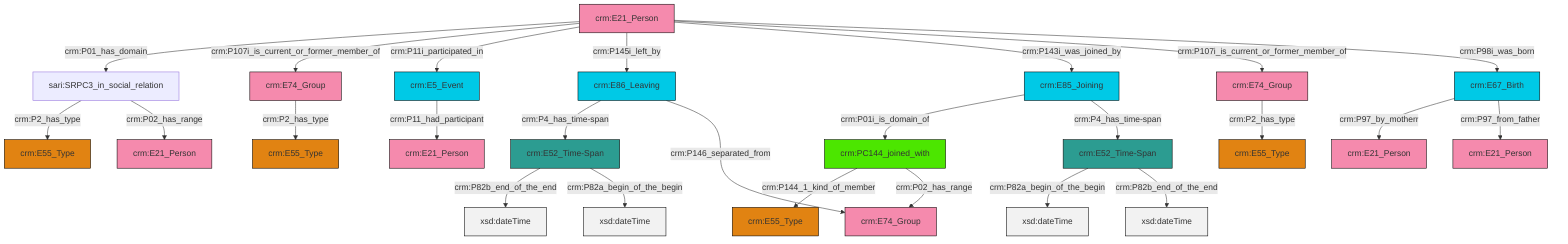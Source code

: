 graph TD
classDef Literal fill:#f2f2f2,stroke:#000000;
classDef CRM_Entity fill:#FFFFFF,stroke:#000000;
classDef Temporal_Entity fill:#00C9E6, stroke:#000000;
classDef Type fill:#E18312, stroke:#000000;
classDef Time-Span fill:#2C9C91, stroke:#000000;
classDef Appellation fill:#FFEB7F, stroke:#000000;
classDef Place fill:#008836, stroke:#000000;
classDef Persistent_Item fill:#B266B2, stroke:#000000;
classDef Conceptual_Object fill:#FFD700, stroke:#000000;
classDef Physical_Thing fill:#D2B48C, stroke:#000000;
classDef Actor fill:#f58aad, stroke:#000000;
classDef PC_Classes fill:#4ce600, stroke:#000000;
classDef Multi fill:#cccccc,stroke:#000000;

0["crm:E86_Leaving"]:::Temporal_Entity -->|crm:P4_has_time-span| 1["crm:E52_Time-Span"]:::Time-Span
4["crm:E74_Group"]:::Actor -->|crm:P2_has_type| 2["crm:E55_Type"]:::Type
6["crm:E21_Person"]:::Actor -->|crm:P01_has_domain| 7["sari:SRPC3_in_social_relation"]:::Default
8["crm:E67_Birth"]:::Temporal_Entity -->|crm:P97_by_motherr| 10["crm:E21_Person"]:::Actor
6["crm:E21_Person"]:::Actor -->|crm:P107i_is_current_or_former_member_of| 4["crm:E74_Group"]:::Actor
13["crm:E74_Group"]:::Actor -->|crm:P2_has_type| 14["crm:E55_Type"]:::Type
17["crm:E5_Event"]:::Temporal_Entity -->|crm:P11_had_participant| 18["crm:E21_Person"]:::Actor
1["crm:E52_Time-Span"]:::Time-Span -->|crm:P82b_end_of_the_end| 19[xsd:dateTime]:::Literal
22["crm:PC144_joined_with"]:::PC_Classes -->|crm:P144_1_kind_of_member| 15["crm:E55_Type"]:::Type
23["crm:E85_Joining"]:::Temporal_Entity -->|crm:P01i_is_domain_of| 22["crm:PC144_joined_with"]:::PC_Classes
6["crm:E21_Person"]:::Actor -->|crm:P11i_participated_in| 17["crm:E5_Event"]:::Temporal_Entity
24["crm:E52_Time-Span"]:::Time-Span -->|crm:P82a_begin_of_the_begin| 25[xsd:dateTime]:::Literal
6["crm:E21_Person"]:::Actor -->|crm:P145i_left_by| 0["crm:E86_Leaving"]:::Temporal_Entity
6["crm:E21_Person"]:::Actor -->|crm:P143i_was_joined_by| 23["crm:E85_Joining"]:::Temporal_Entity
22["crm:PC144_joined_with"]:::PC_Classes -->|crm:P02_has_range| 26["crm:E74_Group"]:::Actor
1["crm:E52_Time-Span"]:::Time-Span -->|crm:P82a_begin_of_the_begin| 39[xsd:dateTime]:::Literal
24["crm:E52_Time-Span"]:::Time-Span -->|crm:P82b_end_of_the_end| 40[xsd:dateTime]:::Literal
7["sari:SRPC3_in_social_relation"]:::Default -->|crm:P2_has_type| 32["crm:E55_Type"]:::Type
0["crm:E86_Leaving"]:::Temporal_Entity -->|crm:P146_separated_from| 26["crm:E74_Group"]:::Actor
6["crm:E21_Person"]:::Actor -->|crm:P107i_is_current_or_former_member_of| 13["crm:E74_Group"]:::Actor
6["crm:E21_Person"]:::Actor -->|crm:P98i_was_born| 8["crm:E67_Birth"]:::Temporal_Entity
8["crm:E67_Birth"]:::Temporal_Entity -->|crm:P97_from_father| 20["crm:E21_Person"]:::Actor
23["crm:E85_Joining"]:::Temporal_Entity -->|crm:P4_has_time-span| 24["crm:E52_Time-Span"]:::Time-Span
7["sari:SRPC3_in_social_relation"]:::Default -->|crm:P02_has_range| 34["crm:E21_Person"]:::Actor